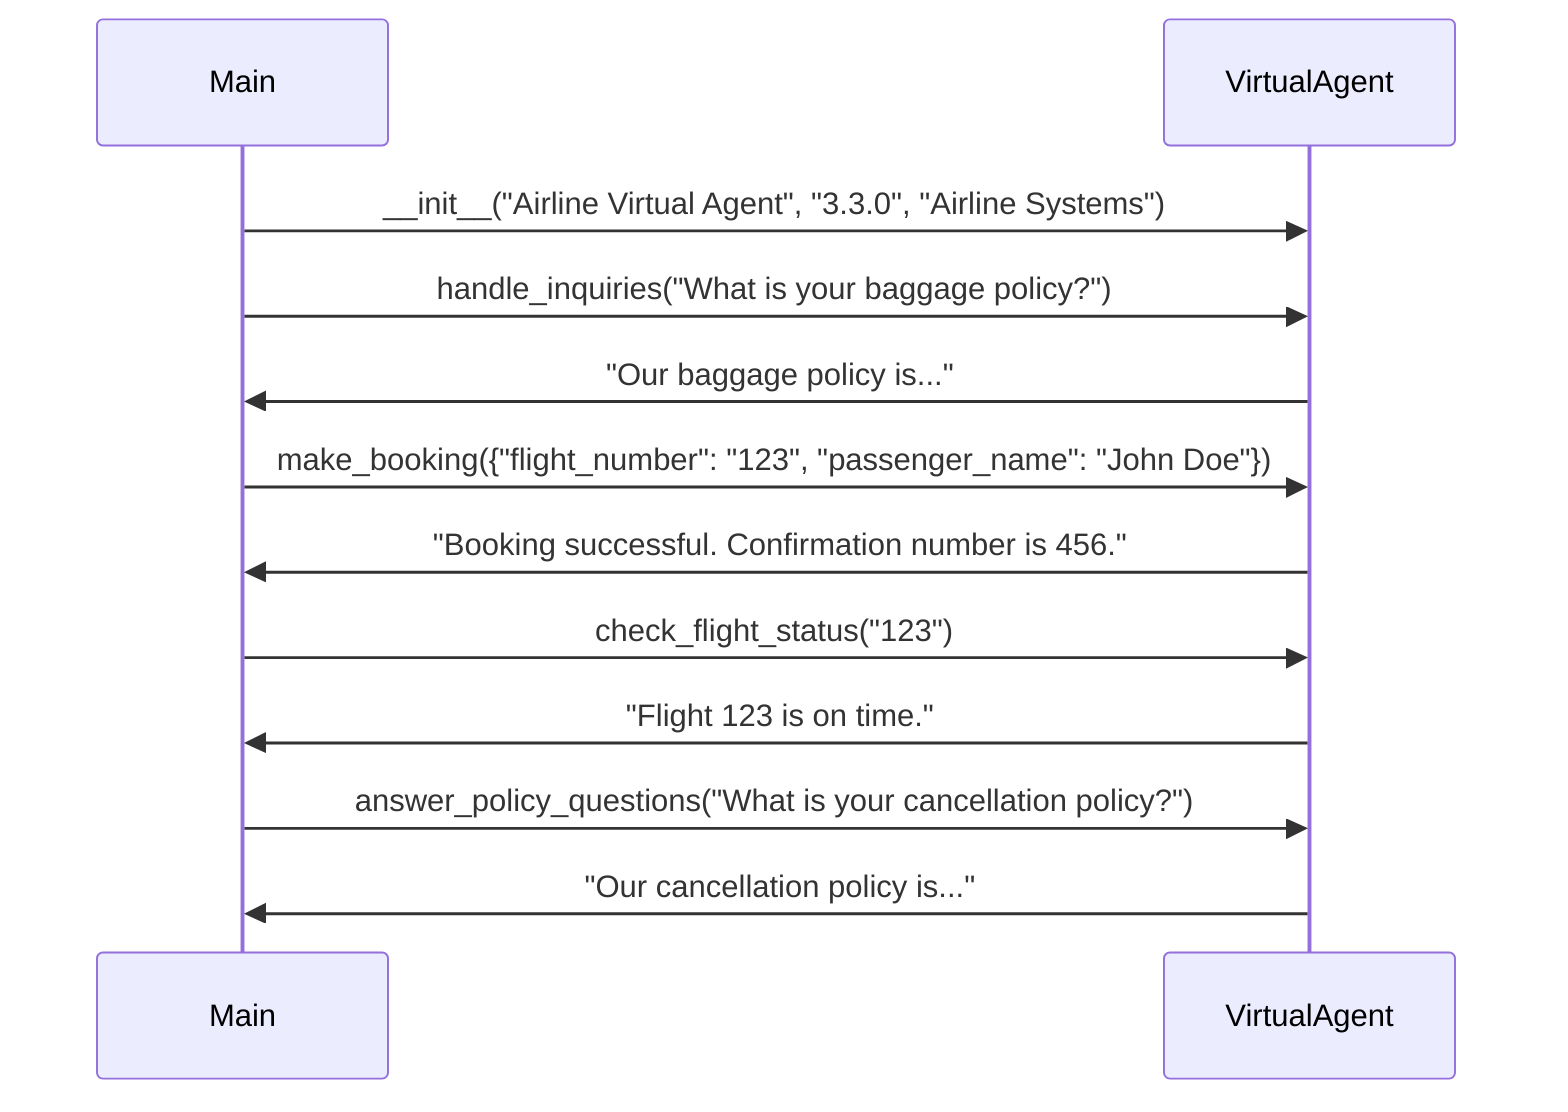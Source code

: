 sequenceDiagram
    participant M as Main
    participant VA as VirtualAgent
    M->>VA: __init__("Airline Virtual Agent", "3.3.0", "Airline Systems")
    M->>VA: handle_inquiries("What is your baggage policy?")
    VA->>M: "Our baggage policy is..."
    M->>VA: make_booking({"flight_number": "123", "passenger_name": "John Doe"})
    VA->>M: "Booking successful. Confirmation number is 456."
    M->>VA: check_flight_status("123")
    VA->>M: "Flight 123 is on time."
    M->>VA: answer_policy_questions("What is your cancellation policy?")
    VA->>M: "Our cancellation policy is..."